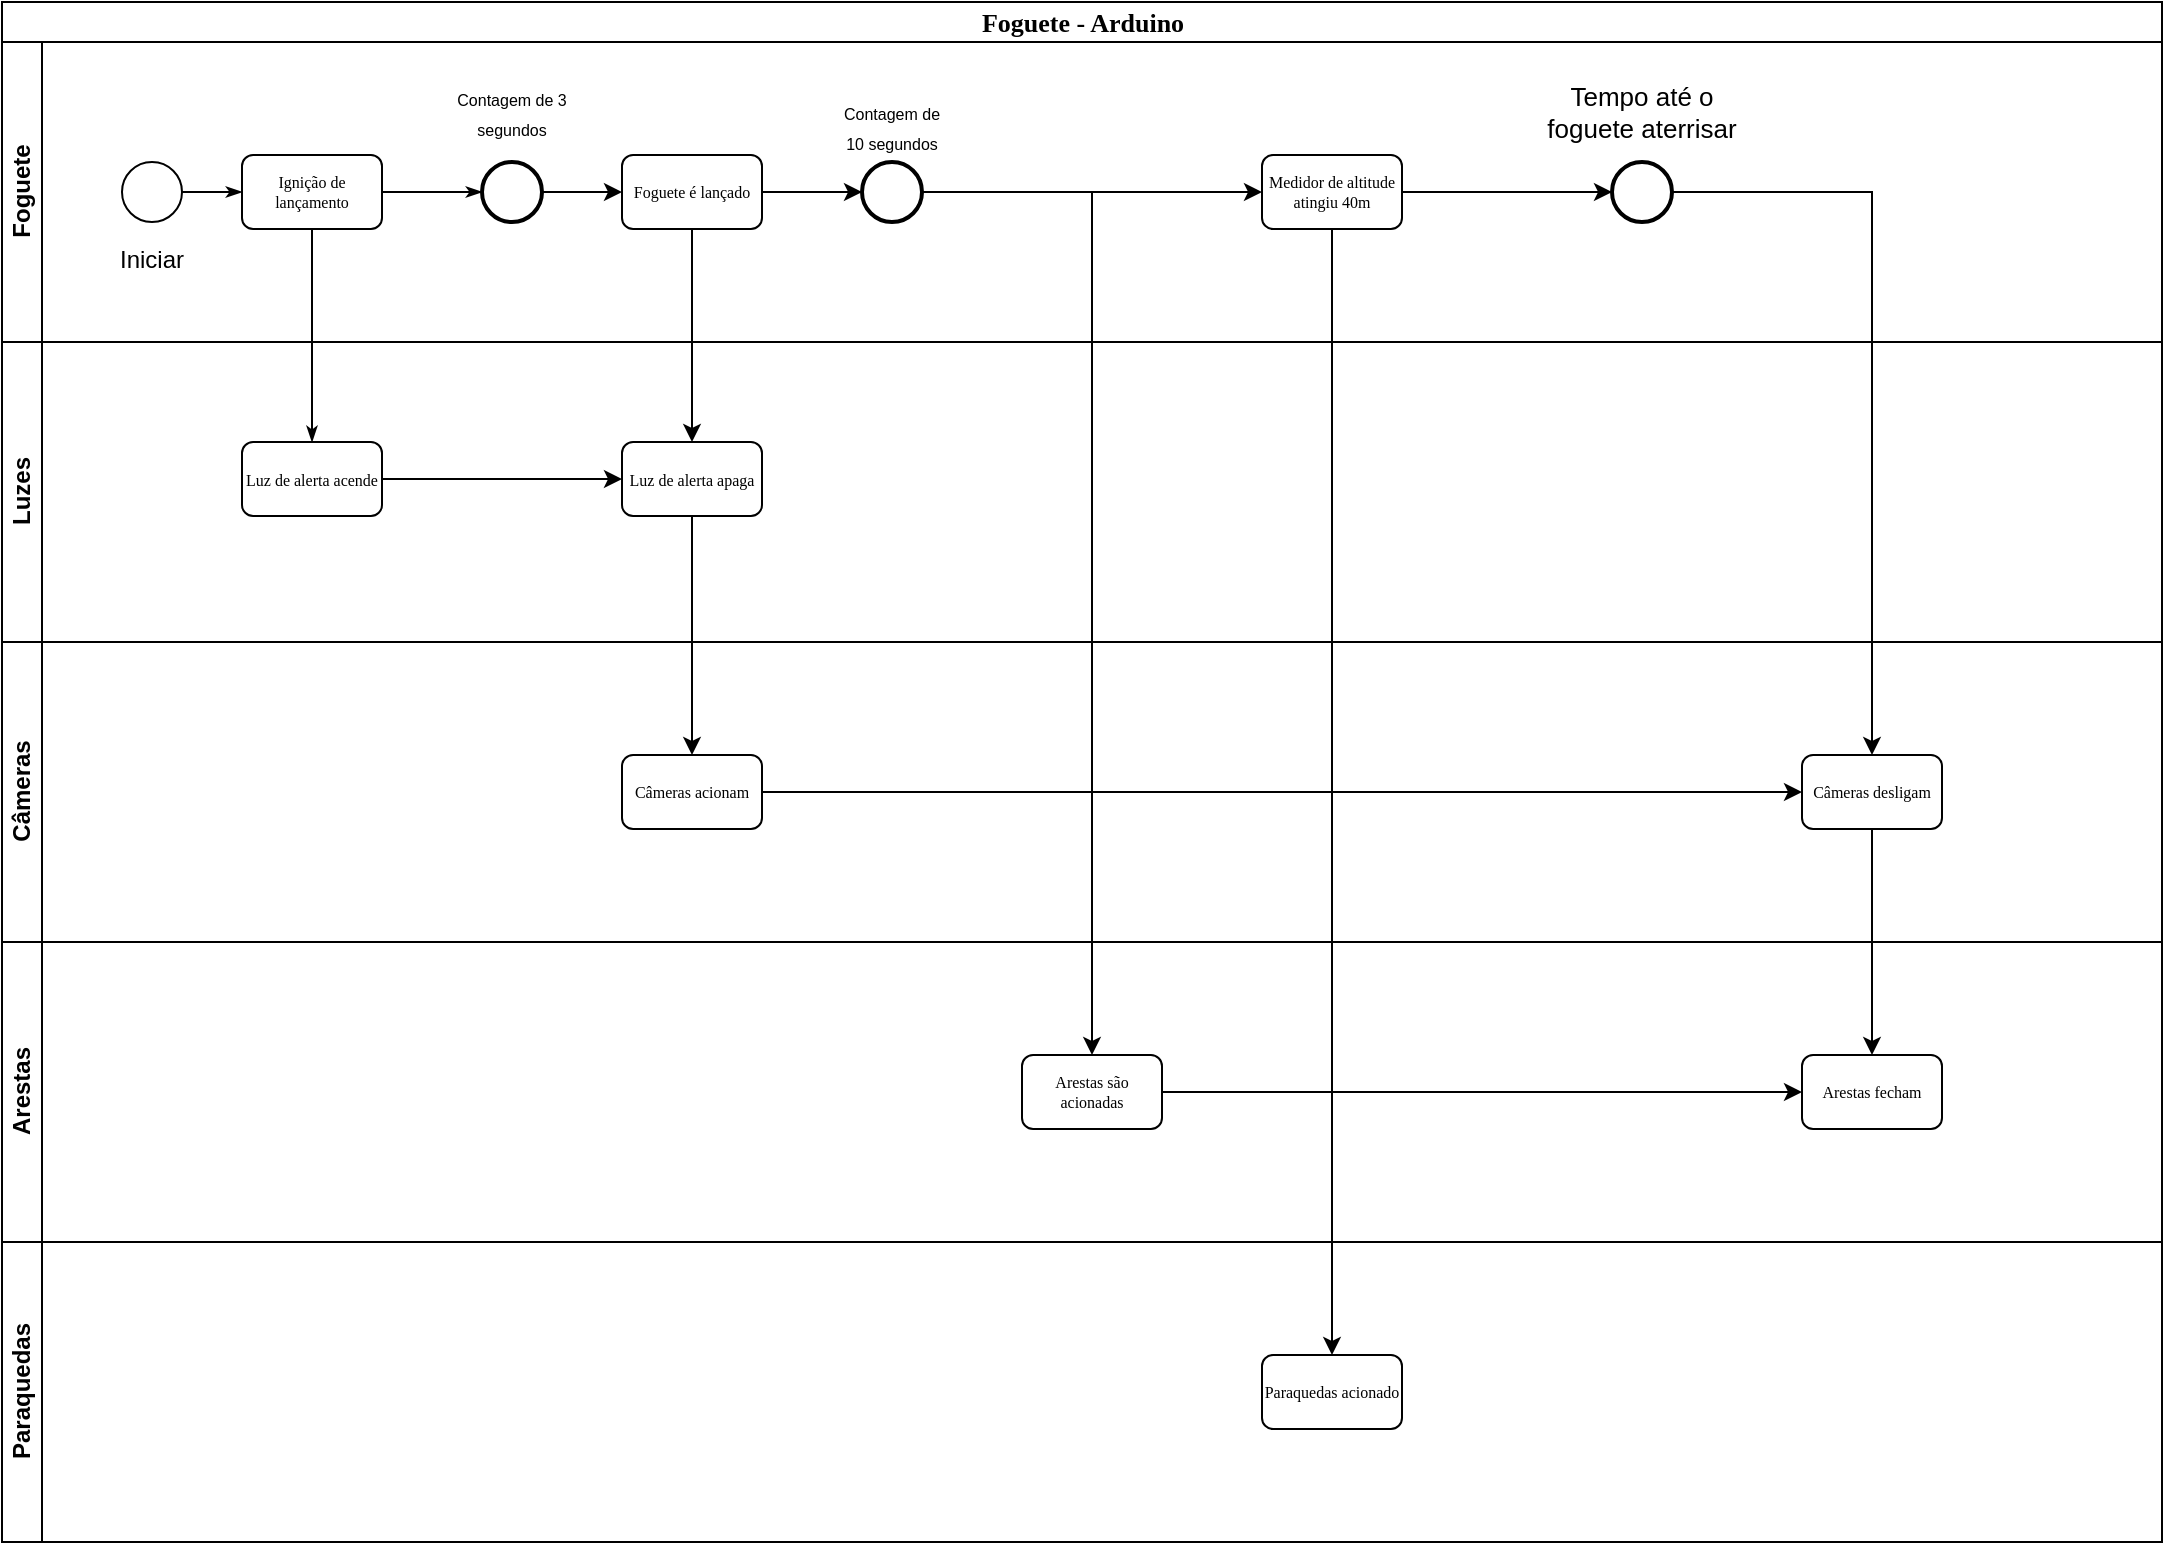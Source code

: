 <mxfile version="22.0.4" type="device">
  <diagram name="Page-1" id="c7488fd3-1785-93aa-aadb-54a6760d102a">
    <mxGraphModel dx="2440" dy="882" grid="1" gridSize="10" guides="1" tooltips="1" connect="1" arrows="1" fold="1" page="1" pageScale="1" pageWidth="1100" pageHeight="850" background="none" math="0" shadow="0">
      <root>
        <mxCell id="0" />
        <mxCell id="1" parent="0" />
        <mxCell id="2b4e8129b02d487f-1" value="Foguete - Arduino" style="swimlane;html=1;childLayout=stackLayout;horizontal=1;startSize=20;horizontalStack=0;rounded=0;shadow=0;labelBackgroundColor=none;strokeWidth=1;fontFamily=Verdana;fontSize=13;align=center;" parent="1" vertex="1">
          <mxGeometry x="180" y="70" width="1080" height="470" as="geometry" />
        </mxCell>
        <mxCell id="2b4e8129b02d487f-2" value="Foguete" style="swimlane;html=1;startSize=20;horizontal=0;" parent="2b4e8129b02d487f-1" vertex="1">
          <mxGeometry y="20" width="1080" height="150" as="geometry" />
        </mxCell>
        <mxCell id="2b4e8129b02d487f-18" style="edgeStyle=orthogonalEdgeStyle;rounded=0;html=1;labelBackgroundColor=none;startArrow=none;startFill=0;startSize=5;endArrow=classicThin;endFill=1;endSize=5;jettySize=auto;orthogonalLoop=1;strokeWidth=1;fontFamily=Verdana;fontSize=8" parent="2b4e8129b02d487f-2" source="2b4e8129b02d487f-5" target="2b4e8129b02d487f-6" edge="1">
          <mxGeometry relative="1" as="geometry" />
        </mxCell>
        <mxCell id="2b4e8129b02d487f-5" value="" style="ellipse;whiteSpace=wrap;html=1;rounded=0;shadow=0;labelBackgroundColor=none;strokeWidth=1;fontFamily=Verdana;fontSize=8;align=center;" parent="2b4e8129b02d487f-2" vertex="1">
          <mxGeometry x="60" y="60" width="30" height="30" as="geometry" />
        </mxCell>
        <mxCell id="2b4e8129b02d487f-6" value="Ignição de lançamento" style="rounded=1;whiteSpace=wrap;html=1;shadow=0;labelBackgroundColor=none;strokeWidth=1;fontFamily=Verdana;fontSize=8;align=center;" parent="2b4e8129b02d487f-2" vertex="1">
          <mxGeometry x="120" y="56.5" width="70" height="37" as="geometry" />
        </mxCell>
        <mxCell id="2b4e8129b02d487f-20" style="edgeStyle=orthogonalEdgeStyle;rounded=0;html=1;labelBackgroundColor=none;startArrow=none;startFill=0;startSize=5;endArrow=classicThin;endFill=1;endSize=5;jettySize=auto;orthogonalLoop=1;strokeWidth=1;fontFamily=Verdana;fontSize=8;exitX=1;exitY=0.5;exitDx=0;exitDy=0;" parent="2b4e8129b02d487f-2" source="2b4e8129b02d487f-6" target="2b4e8129b02d487f-8" edge="1">
          <mxGeometry relative="1" as="geometry">
            <mxPoint x="300" y="75" as="sourcePoint" />
          </mxGeometry>
        </mxCell>
        <mxCell id="_OhgN8wv5u2DcPOiO5Zq-30" value="" style="edgeStyle=orthogonalEdgeStyle;rounded=0;orthogonalLoop=1;jettySize=auto;html=1;" parent="2b4e8129b02d487f-2" source="2b4e8129b02d487f-8" target="2b4e8129b02d487f-9" edge="1">
          <mxGeometry relative="1" as="geometry" />
        </mxCell>
        <mxCell id="2b4e8129b02d487f-8" value="" style="ellipse;whiteSpace=wrap;html=1;rounded=0;shadow=0;labelBackgroundColor=none;strokeWidth=2;fontFamily=Verdana;fontSize=8;align=center;" parent="2b4e8129b02d487f-2" vertex="1">
          <mxGeometry x="240" y="60" width="30" height="30" as="geometry" />
        </mxCell>
        <mxCell id="hftvNUAuiPIUg7oMxa4l-2" value="" style="edgeStyle=orthogonalEdgeStyle;rounded=0;orthogonalLoop=1;jettySize=auto;html=1;" edge="1" parent="2b4e8129b02d487f-2" source="2b4e8129b02d487f-9" target="hftvNUAuiPIUg7oMxa4l-1">
          <mxGeometry relative="1" as="geometry" />
        </mxCell>
        <mxCell id="2b4e8129b02d487f-9" value="Foguete é lançado" style="rounded=1;whiteSpace=wrap;html=1;shadow=0;labelBackgroundColor=none;strokeWidth=1;fontFamily=Verdana;fontSize=8;align=center;" parent="2b4e8129b02d487f-2" vertex="1">
          <mxGeometry x="310" y="56.5" width="70" height="37" as="geometry" />
        </mxCell>
        <mxCell id="_OhgN8wv5u2DcPOiO5Zq-17" value="Iniciar" style="text;html=1;strokeColor=none;fillColor=none;align=center;verticalAlign=middle;whiteSpace=wrap;rounded=0;" parent="2b4e8129b02d487f-2" vertex="1">
          <mxGeometry x="45" y="94" width="60" height="30" as="geometry" />
        </mxCell>
        <mxCell id="_OhgN8wv5u2DcPOiO5Zq-29" value="&lt;font style=&quot;font-size: 8px;&quot;&gt;Contagem de 3 segundos&lt;/font&gt;" style="text;html=1;strokeColor=none;fillColor=none;align=center;verticalAlign=middle;whiteSpace=wrap;rounded=0;" parent="2b4e8129b02d487f-2" vertex="1">
          <mxGeometry x="225" y="20" width="60" height="30" as="geometry" />
        </mxCell>
        <mxCell id="hftvNUAuiPIUg7oMxa4l-1" value="" style="ellipse;whiteSpace=wrap;html=1;rounded=0;shadow=0;labelBackgroundColor=none;strokeWidth=2;fontFamily=Verdana;fontSize=8;align=center;" vertex="1" parent="2b4e8129b02d487f-2">
          <mxGeometry x="430" y="60" width="30" height="30" as="geometry" />
        </mxCell>
        <mxCell id="hftvNUAuiPIUg7oMxa4l-3" value="&lt;font style=&quot;font-size: 8px;&quot;&gt;Contagem de 10 segundos&lt;/font&gt;" style="text;html=1;strokeColor=none;fillColor=none;align=center;verticalAlign=middle;whiteSpace=wrap;rounded=0;" vertex="1" parent="2b4e8129b02d487f-2">
          <mxGeometry x="415" y="26.5" width="60" height="30" as="geometry" />
        </mxCell>
        <mxCell id="hftvNUAuiPIUg7oMxa4l-5" style="edgeStyle=orthogonalEdgeStyle;rounded=0;orthogonalLoop=1;jettySize=auto;html=1;exitX=0.5;exitY=1;exitDx=0;exitDy=0;" edge="1" parent="2b4e8129b02d487f-2" source="hftvNUAuiPIUg7oMxa4l-3" target="hftvNUAuiPIUg7oMxa4l-3">
          <mxGeometry relative="1" as="geometry" />
        </mxCell>
        <mxCell id="hftvNUAuiPIUg7oMxa4l-17" value="" style="edgeStyle=orthogonalEdgeStyle;rounded=0;orthogonalLoop=1;jettySize=auto;html=1;entryX=0;entryY=0.5;entryDx=0;entryDy=0;" edge="1" parent="2b4e8129b02d487f-2" source="hftvNUAuiPIUg7oMxa4l-9" target="hftvNUAuiPIUg7oMxa4l-15">
          <mxGeometry relative="1" as="geometry" />
        </mxCell>
        <mxCell id="hftvNUAuiPIUg7oMxa4l-9" value="Medidor de altitude atingiu 40m" style="rounded=1;whiteSpace=wrap;html=1;shadow=0;labelBackgroundColor=none;strokeWidth=1;fontFamily=Verdana;fontSize=8;align=center;" vertex="1" parent="2b4e8129b02d487f-2">
          <mxGeometry x="630" y="56.5" width="70" height="37" as="geometry" />
        </mxCell>
        <mxCell id="hftvNUAuiPIUg7oMxa4l-10" value="" style="endArrow=classic;html=1;rounded=0;entryX=0;entryY=0.5;entryDx=0;entryDy=0;exitX=1;exitY=0.5;exitDx=0;exitDy=0;" edge="1" parent="2b4e8129b02d487f-2" source="hftvNUAuiPIUg7oMxa4l-1" target="hftvNUAuiPIUg7oMxa4l-9">
          <mxGeometry width="50" height="50" relative="1" as="geometry">
            <mxPoint x="560" y="100" as="sourcePoint" />
            <mxPoint x="610" y="50" as="targetPoint" />
          </mxGeometry>
        </mxCell>
        <mxCell id="hftvNUAuiPIUg7oMxa4l-15" value="" style="ellipse;whiteSpace=wrap;html=1;rounded=0;shadow=0;labelBackgroundColor=none;strokeWidth=2;fontFamily=Verdana;fontSize=8;align=center;" vertex="1" parent="2b4e8129b02d487f-2">
          <mxGeometry x="805" y="60" width="30" height="30" as="geometry" />
        </mxCell>
        <mxCell id="hftvNUAuiPIUg7oMxa4l-16" value="&lt;font style=&quot;font-size: 13px;&quot;&gt;Tempo até o foguete aterrisar&lt;/font&gt;" style="text;html=1;strokeColor=none;fillColor=none;align=center;verticalAlign=middle;whiteSpace=wrap;rounded=0;fontSize=13;" vertex="1" parent="2b4e8129b02d487f-2">
          <mxGeometry x="770" y="20" width="100" height="30" as="geometry" />
        </mxCell>
        <mxCell id="2b4e8129b02d487f-3" value="Luzes" style="swimlane;html=1;startSize=20;horizontal=0;" parent="2b4e8129b02d487f-1" vertex="1">
          <mxGeometry y="170" width="1080" height="150" as="geometry" />
        </mxCell>
        <mxCell id="_OhgN8wv5u2DcPOiO5Zq-35" value="" style="edgeStyle=orthogonalEdgeStyle;rounded=0;orthogonalLoop=1;jettySize=auto;html=1;entryX=0;entryY=0.5;entryDx=0;entryDy=0;" parent="2b4e8129b02d487f-3" source="2b4e8129b02d487f-12" target="_OhgN8wv5u2DcPOiO5Zq-33" edge="1">
          <mxGeometry relative="1" as="geometry">
            <mxPoint x="305" y="68.5" as="targetPoint" />
          </mxGeometry>
        </mxCell>
        <mxCell id="2b4e8129b02d487f-12" value="Luz de alerta acende" style="rounded=1;whiteSpace=wrap;html=1;shadow=0;labelBackgroundColor=none;strokeWidth=1;fontFamily=Verdana;fontSize=8;align=center;" parent="2b4e8129b02d487f-3" vertex="1">
          <mxGeometry x="120" y="50.0" width="70" height="37" as="geometry" />
        </mxCell>
        <mxCell id="_OhgN8wv5u2DcPOiO5Zq-33" value="Luz de alerta apaga" style="rounded=1;whiteSpace=wrap;html=1;shadow=0;labelBackgroundColor=none;strokeWidth=1;fontFamily=Verdana;fontSize=8;align=center;" parent="2b4e8129b02d487f-3" vertex="1">
          <mxGeometry x="310" y="50.0" width="70" height="37" as="geometry" />
        </mxCell>
        <mxCell id="2b4e8129b02d487f-4" value="Câmeras" style="swimlane;html=1;startSize=20;horizontal=0;" parent="2b4e8129b02d487f-1" vertex="1">
          <mxGeometry y="320" width="1080" height="150" as="geometry" />
        </mxCell>
        <mxCell id="hftvNUAuiPIUg7oMxa4l-26" value="" style="edgeStyle=orthogonalEdgeStyle;rounded=0;orthogonalLoop=1;jettySize=auto;html=1;entryX=0;entryY=0.5;entryDx=0;entryDy=0;" edge="1" parent="2b4e8129b02d487f-4" source="2b4e8129b02d487f-14" target="hftvNUAuiPIUg7oMxa4l-20">
          <mxGeometry relative="1" as="geometry">
            <mxPoint x="495" y="75" as="targetPoint" />
          </mxGeometry>
        </mxCell>
        <mxCell id="2b4e8129b02d487f-14" value="Câmeras acionam" style="rounded=1;whiteSpace=wrap;html=1;shadow=0;labelBackgroundColor=none;strokeWidth=1;fontFamily=Verdana;fontSize=8;align=center;" parent="2b4e8129b02d487f-4" vertex="1">
          <mxGeometry x="310" y="56.5" width="70" height="37" as="geometry" />
        </mxCell>
        <mxCell id="hftvNUAuiPIUg7oMxa4l-20" value="Câmeras desligam" style="rounded=1;whiteSpace=wrap;html=1;shadow=0;labelBackgroundColor=none;strokeWidth=1;fontFamily=Verdana;fontSize=8;align=center;" vertex="1" parent="2b4e8129b02d487f-4">
          <mxGeometry x="900" y="56.5" width="70" height="37" as="geometry" />
        </mxCell>
        <mxCell id="2b4e8129b02d487f-24" style="edgeStyle=orthogonalEdgeStyle;rounded=0;html=1;labelBackgroundColor=none;startArrow=none;startFill=0;startSize=5;endArrow=classicThin;endFill=1;endSize=5;jettySize=auto;orthogonalLoop=1;strokeWidth=1;fontFamily=Verdana;fontSize=8" parent="2b4e8129b02d487f-1" source="2b4e8129b02d487f-6" target="2b4e8129b02d487f-12" edge="1">
          <mxGeometry relative="1" as="geometry" />
        </mxCell>
        <mxCell id="_OhgN8wv5u2DcPOiO5Zq-36" value="" style="edgeStyle=orthogonalEdgeStyle;rounded=0;orthogonalLoop=1;jettySize=auto;html=1;" parent="2b4e8129b02d487f-1" source="2b4e8129b02d487f-9" target="_OhgN8wv5u2DcPOiO5Zq-33" edge="1">
          <mxGeometry relative="1" as="geometry" />
        </mxCell>
        <mxCell id="hftvNUAuiPIUg7oMxa4l-8" value="" style="edgeStyle=orthogonalEdgeStyle;rounded=0;orthogonalLoop=1;jettySize=auto;html=1;" edge="1" parent="2b4e8129b02d487f-1" source="_OhgN8wv5u2DcPOiO5Zq-33" target="2b4e8129b02d487f-14">
          <mxGeometry relative="1" as="geometry" />
        </mxCell>
        <mxCell id="hftvNUAuiPIUg7oMxa4l-22" value="" style="edgeStyle=orthogonalEdgeStyle;rounded=0;orthogonalLoop=1;jettySize=auto;html=1;entryX=0.5;entryY=0;entryDx=0;entryDy=0;" edge="1" parent="2b4e8129b02d487f-1" source="hftvNUAuiPIUg7oMxa4l-15" target="hftvNUAuiPIUg7oMxa4l-20">
          <mxGeometry relative="1" as="geometry">
            <mxPoint x="960" y="330" as="targetPoint" />
            <Array as="points">
              <mxPoint x="935" y="95" />
            </Array>
          </mxGeometry>
        </mxCell>
        <mxCell id="_OhgN8wv5u2DcPOiO5Zq-1" value="Arestas" style="swimlane;html=1;startSize=20;horizontal=0;" parent="1" vertex="1">
          <mxGeometry x="180" y="540" width="1080" height="150" as="geometry" />
        </mxCell>
        <mxCell id="hftvNUAuiPIUg7oMxa4l-28" value="" style="edgeStyle=orthogonalEdgeStyle;rounded=0;orthogonalLoop=1;jettySize=auto;html=1;" edge="1" parent="_OhgN8wv5u2DcPOiO5Zq-1" source="_OhgN8wv5u2DcPOiO5Zq-3" target="hftvNUAuiPIUg7oMxa4l-21">
          <mxGeometry relative="1" as="geometry">
            <mxPoint x="695" y="75" as="targetPoint" />
          </mxGeometry>
        </mxCell>
        <mxCell id="_OhgN8wv5u2DcPOiO5Zq-3" value="Arestas são acionadas" style="rounded=1;whiteSpace=wrap;html=1;shadow=0;labelBackgroundColor=none;strokeWidth=1;fontFamily=Verdana;fontSize=8;align=center;" parent="_OhgN8wv5u2DcPOiO5Zq-1" vertex="1">
          <mxGeometry x="510" y="56.5" width="70" height="37" as="geometry" />
        </mxCell>
        <mxCell id="hftvNUAuiPIUg7oMxa4l-21" value="Arestas fecham" style="rounded=1;whiteSpace=wrap;html=1;shadow=0;labelBackgroundColor=none;strokeWidth=1;fontFamily=Verdana;fontSize=8;align=center;" vertex="1" parent="_OhgN8wv5u2DcPOiO5Zq-1">
          <mxGeometry x="900" y="56.5" width="70" height="37" as="geometry" />
        </mxCell>
        <mxCell id="_OhgN8wv5u2DcPOiO5Zq-9" value="Paraquedas" style="swimlane;html=1;startSize=20;horizontal=0;" parent="1" vertex="1">
          <mxGeometry x="180" y="690" width="1080" height="150" as="geometry" />
        </mxCell>
        <mxCell id="_OhgN8wv5u2DcPOiO5Zq-11" value="Paraquedas acionado" style="rounded=1;whiteSpace=wrap;html=1;shadow=0;labelBackgroundColor=none;strokeWidth=1;fontFamily=Verdana;fontSize=8;align=center;" parent="_OhgN8wv5u2DcPOiO5Zq-9" vertex="1">
          <mxGeometry x="630" y="56.5" width="70" height="37" as="geometry" />
        </mxCell>
        <mxCell id="hftvNUAuiPIUg7oMxa4l-6" value="" style="edgeStyle=orthogonalEdgeStyle;rounded=0;orthogonalLoop=1;jettySize=auto;html=1;entryX=0.5;entryY=0;entryDx=0;entryDy=0;" edge="1" parent="1" source="hftvNUAuiPIUg7oMxa4l-1" target="_OhgN8wv5u2DcPOiO5Zq-3">
          <mxGeometry relative="1" as="geometry">
            <mxPoint x="730" y="220" as="targetPoint" />
          </mxGeometry>
        </mxCell>
        <mxCell id="hftvNUAuiPIUg7oMxa4l-14" value="" style="endArrow=classic;html=1;rounded=0;exitX=0.5;exitY=1;exitDx=0;exitDy=0;entryX=0.5;entryY=0;entryDx=0;entryDy=0;" edge="1" parent="1" source="hftvNUAuiPIUg7oMxa4l-9" target="_OhgN8wv5u2DcPOiO5Zq-11">
          <mxGeometry width="50" height="50" relative="1" as="geometry">
            <mxPoint x="850" y="250" as="sourcePoint" />
            <mxPoint x="900" y="200" as="targetPoint" />
          </mxGeometry>
        </mxCell>
        <mxCell id="hftvNUAuiPIUg7oMxa4l-24" value="" style="edgeStyle=orthogonalEdgeStyle;rounded=0;orthogonalLoop=1;jettySize=auto;html=1;" edge="1" parent="1" source="hftvNUAuiPIUg7oMxa4l-20" target="hftvNUAuiPIUg7oMxa4l-21">
          <mxGeometry relative="1" as="geometry" />
        </mxCell>
      </root>
    </mxGraphModel>
  </diagram>
</mxfile>
